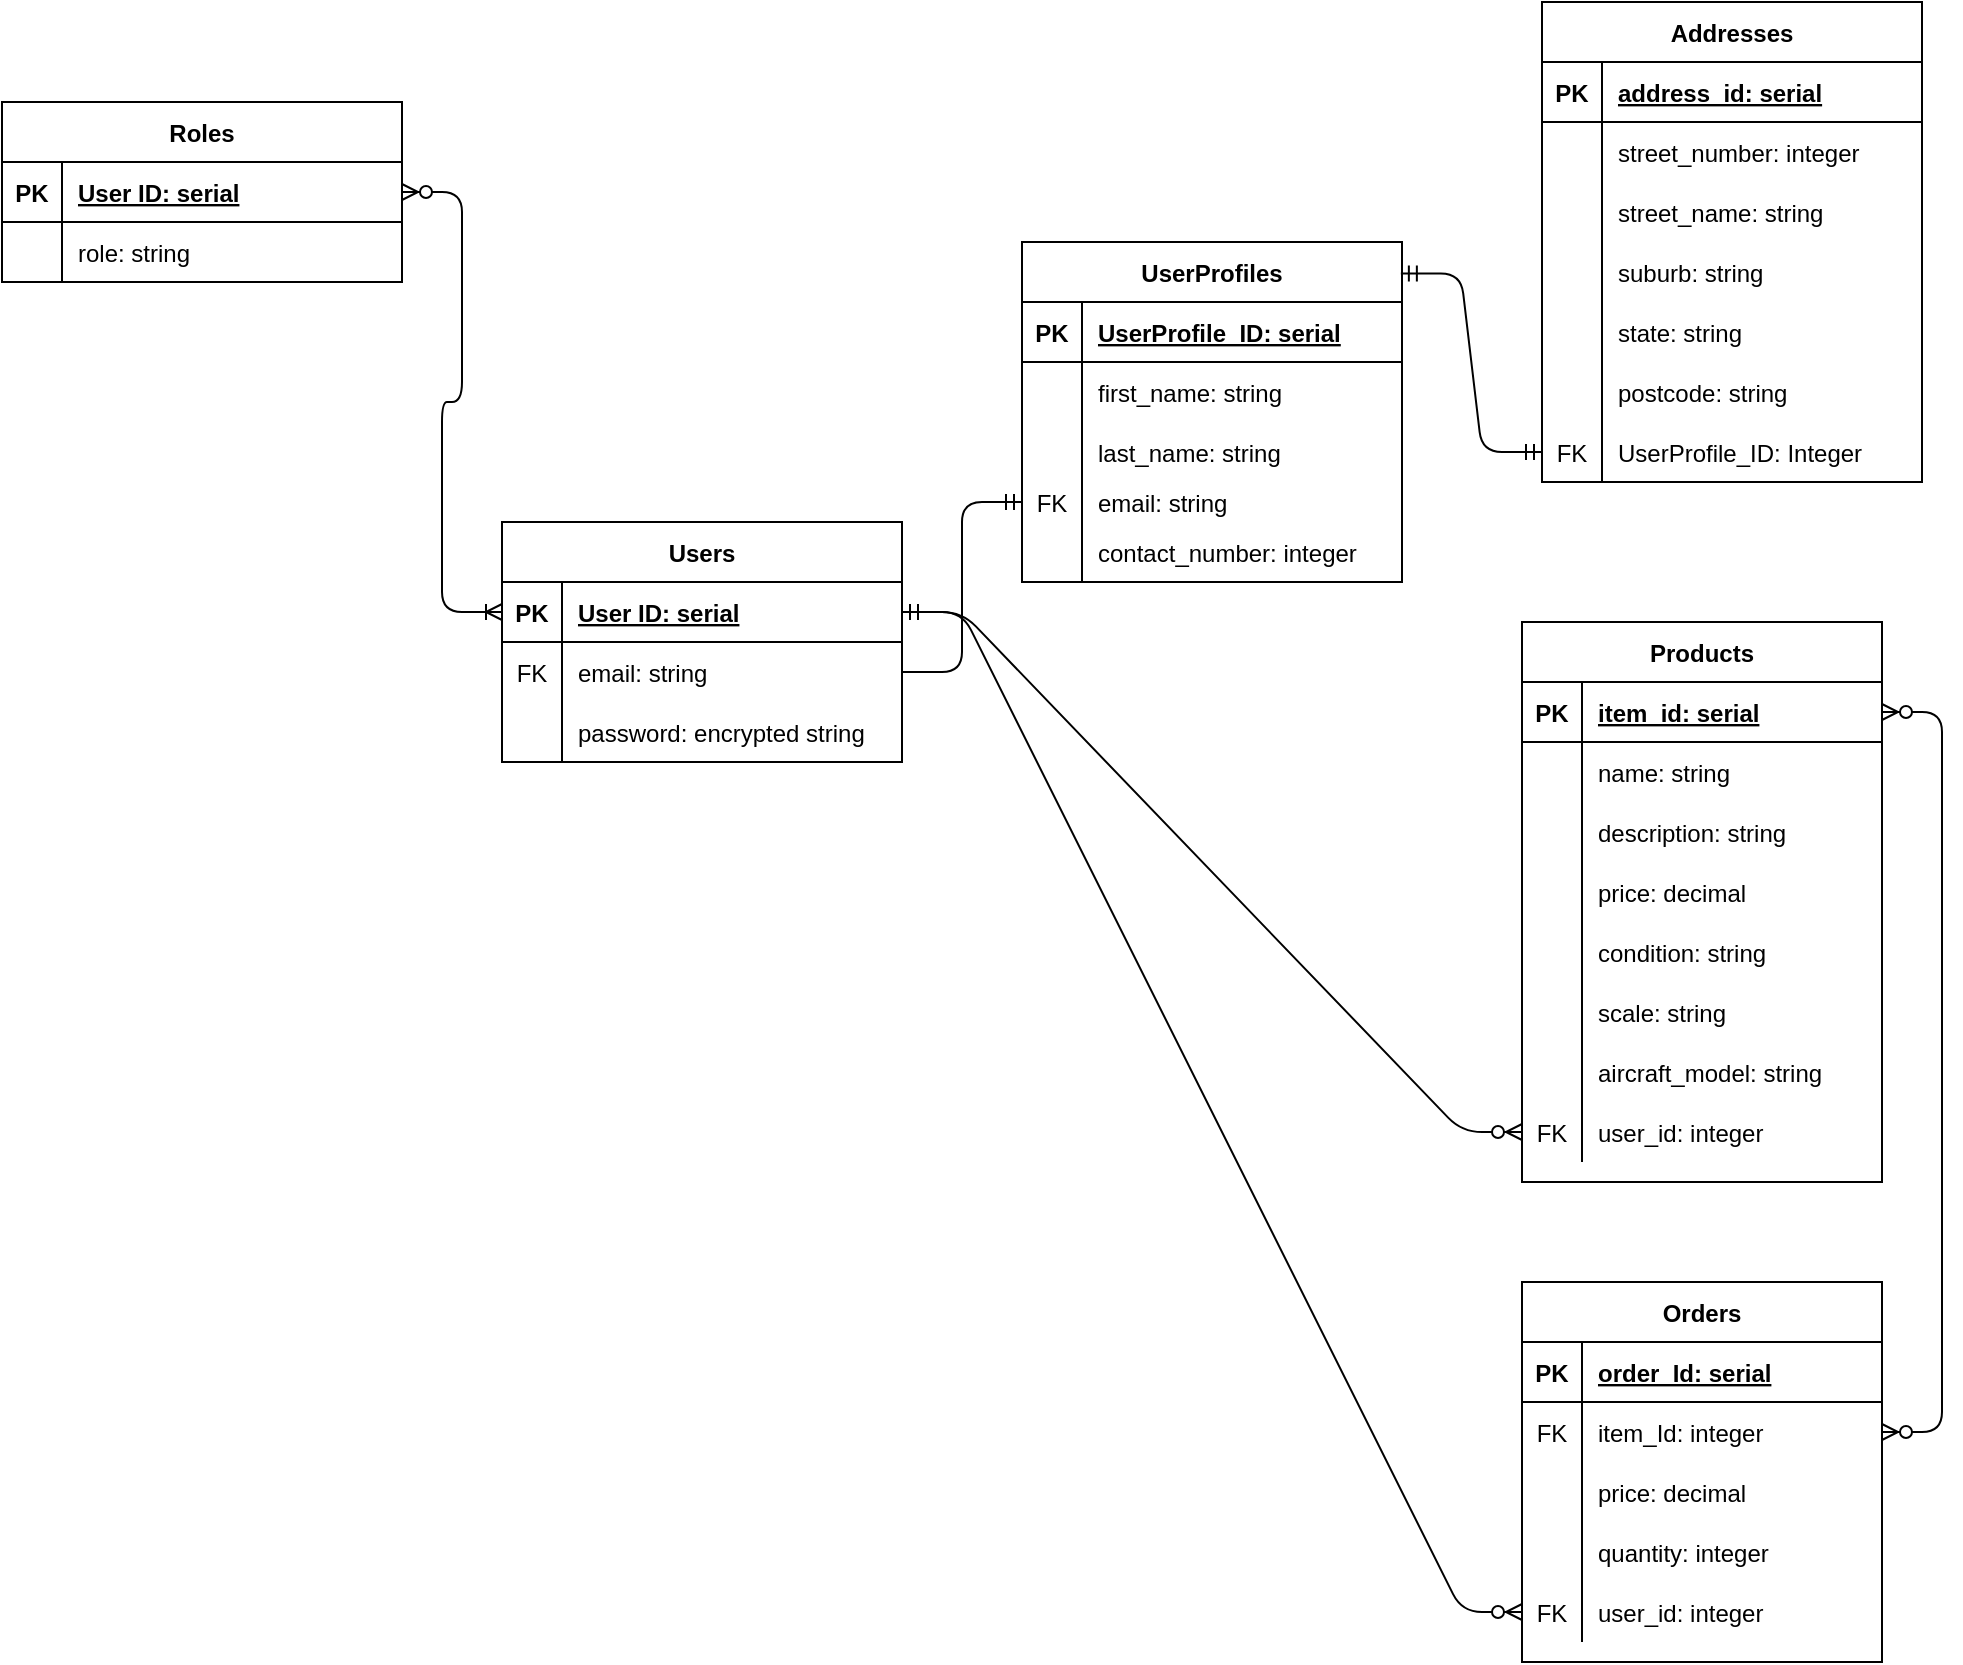 <mxfile version="14.4.9" type="device"><diagram id="3QodGe3V0IziTUcoY9eo" name="Page-1"><mxGraphModel dx="2523" dy="896" grid="1" gridSize="10" guides="1" tooltips="1" connect="1" arrows="1" fold="1" page="1" pageScale="1" pageWidth="850" pageHeight="1100" math="0" shadow="0"><root><mxCell id="0"/><mxCell id="1" parent="0"/><mxCell id="DK35KVPdJZeuAkbyNvS2-1" value="UserProfiles" style="shape=table;startSize=30;container=1;collapsible=1;childLayout=tableLayout;fixedRows=1;rowLines=0;fontStyle=1;align=center;resizeLast=1;" parent="1" vertex="1"><mxGeometry x="350" y="160" width="190" height="170" as="geometry"/></mxCell><mxCell id="DK35KVPdJZeuAkbyNvS2-2" value="" style="shape=partialRectangle;collapsible=0;dropTarget=0;pointerEvents=0;fillColor=none;top=0;left=0;bottom=1;right=0;points=[[0,0.5],[1,0.5]];portConstraint=eastwest;" parent="DK35KVPdJZeuAkbyNvS2-1" vertex="1"><mxGeometry y="30" width="190" height="30" as="geometry"/></mxCell><mxCell id="DK35KVPdJZeuAkbyNvS2-3" value="PK" style="shape=partialRectangle;connectable=0;fillColor=none;top=0;left=0;bottom=0;right=0;fontStyle=1;overflow=hidden;" parent="DK35KVPdJZeuAkbyNvS2-2" vertex="1"><mxGeometry width="30" height="30" as="geometry"/></mxCell><mxCell id="DK35KVPdJZeuAkbyNvS2-4" value="UserProfile_ID: serial" style="shape=partialRectangle;connectable=0;fillColor=none;top=0;left=0;bottom=0;right=0;align=left;spacingLeft=6;fontStyle=5;overflow=hidden;" parent="DK35KVPdJZeuAkbyNvS2-2" vertex="1"><mxGeometry x="30" width="160" height="30" as="geometry"/></mxCell><mxCell id="DK35KVPdJZeuAkbyNvS2-5" value="" style="shape=partialRectangle;collapsible=0;dropTarget=0;pointerEvents=0;fillColor=none;top=0;left=0;bottom=0;right=0;points=[[0,0.5],[1,0.5]];portConstraint=eastwest;" parent="DK35KVPdJZeuAkbyNvS2-1" vertex="1"><mxGeometry y="60" width="190" height="30" as="geometry"/></mxCell><mxCell id="DK35KVPdJZeuAkbyNvS2-6" value="" style="shape=partialRectangle;connectable=0;fillColor=none;top=0;left=0;bottom=0;right=0;editable=1;overflow=hidden;" parent="DK35KVPdJZeuAkbyNvS2-5" vertex="1"><mxGeometry width="30" height="30" as="geometry"/></mxCell><mxCell id="DK35KVPdJZeuAkbyNvS2-7" value="first_name: string" style="shape=partialRectangle;connectable=0;fillColor=none;top=0;left=0;bottom=0;right=0;align=left;spacingLeft=6;overflow=hidden;" parent="DK35KVPdJZeuAkbyNvS2-5" vertex="1"><mxGeometry x="30" width="160" height="30" as="geometry"/></mxCell><mxCell id="DK35KVPdJZeuAkbyNvS2-8" value="" style="shape=partialRectangle;collapsible=0;dropTarget=0;pointerEvents=0;fillColor=none;top=0;left=0;bottom=0;right=0;points=[[0,0.5],[1,0.5]];portConstraint=eastwest;" parent="DK35KVPdJZeuAkbyNvS2-1" vertex="1"><mxGeometry y="90" width="190" height="30" as="geometry"/></mxCell><mxCell id="DK35KVPdJZeuAkbyNvS2-9" value="" style="shape=partialRectangle;connectable=0;fillColor=none;top=0;left=0;bottom=0;right=0;editable=1;overflow=hidden;" parent="DK35KVPdJZeuAkbyNvS2-8" vertex="1"><mxGeometry width="30" height="30" as="geometry"/></mxCell><mxCell id="DK35KVPdJZeuAkbyNvS2-10" value="last_name: string" style="shape=partialRectangle;connectable=0;fillColor=none;top=0;left=0;bottom=0;right=0;align=left;spacingLeft=6;overflow=hidden;" parent="DK35KVPdJZeuAkbyNvS2-8" vertex="1"><mxGeometry x="30" width="160" height="30" as="geometry"/></mxCell><mxCell id="DK35KVPdJZeuAkbyNvS2-11" value="" style="shape=partialRectangle;collapsible=0;dropTarget=0;pointerEvents=0;fillColor=none;top=0;left=0;bottom=0;right=0;points=[[0,0.5],[1,0.5]];portConstraint=eastwest;" parent="DK35KVPdJZeuAkbyNvS2-1" vertex="1"><mxGeometry y="120" width="190" height="20" as="geometry"/></mxCell><mxCell id="DK35KVPdJZeuAkbyNvS2-12" value="FK" style="shape=partialRectangle;connectable=0;fillColor=none;top=0;left=0;bottom=0;right=0;editable=1;overflow=hidden;" parent="DK35KVPdJZeuAkbyNvS2-11" vertex="1"><mxGeometry width="30" height="20" as="geometry"/></mxCell><mxCell id="DK35KVPdJZeuAkbyNvS2-13" value="email: string" style="shape=partialRectangle;connectable=0;fillColor=none;top=0;left=0;bottom=0;right=0;align=left;spacingLeft=6;overflow=hidden;" parent="DK35KVPdJZeuAkbyNvS2-11" vertex="1"><mxGeometry x="30" width="160" height="20" as="geometry"/></mxCell><mxCell id="DK35KVPdJZeuAkbyNvS2-28" value="" style="shape=partialRectangle;collapsible=0;dropTarget=0;pointerEvents=0;fillColor=none;top=0;left=0;bottom=0;right=0;points=[[0,0.5],[1,0.5]];portConstraint=eastwest;" parent="DK35KVPdJZeuAkbyNvS2-1" vertex="1"><mxGeometry y="140" width="190" height="30" as="geometry"/></mxCell><mxCell id="DK35KVPdJZeuAkbyNvS2-29" value="" style="shape=partialRectangle;connectable=0;fillColor=none;top=0;left=0;bottom=0;right=0;editable=1;overflow=hidden;" parent="DK35KVPdJZeuAkbyNvS2-28" vertex="1"><mxGeometry width="30" height="30" as="geometry"/></mxCell><mxCell id="DK35KVPdJZeuAkbyNvS2-30" value="contact_number: integer" style="shape=partialRectangle;connectable=0;fillColor=none;top=0;left=0;bottom=0;right=0;align=left;spacingLeft=6;overflow=hidden;" parent="DK35KVPdJZeuAkbyNvS2-28" vertex="1"><mxGeometry x="30" width="160" height="30" as="geometry"/></mxCell><mxCell id="DK35KVPdJZeuAkbyNvS2-40" value="Addresses" style="shape=table;startSize=30;container=1;collapsible=1;childLayout=tableLayout;fixedRows=1;rowLines=0;fontStyle=1;align=center;resizeLast=1;" parent="1" vertex="1"><mxGeometry x="610" y="40" width="190" height="240" as="geometry"/></mxCell><mxCell id="DK35KVPdJZeuAkbyNvS2-41" value="" style="shape=partialRectangle;collapsible=0;dropTarget=0;pointerEvents=0;fillColor=none;top=0;left=0;bottom=1;right=0;points=[[0,0.5],[1,0.5]];portConstraint=eastwest;" parent="DK35KVPdJZeuAkbyNvS2-40" vertex="1"><mxGeometry y="30" width="190" height="30" as="geometry"/></mxCell><mxCell id="DK35KVPdJZeuAkbyNvS2-42" value="PK" style="shape=partialRectangle;connectable=0;fillColor=none;top=0;left=0;bottom=0;right=0;fontStyle=1;overflow=hidden;" parent="DK35KVPdJZeuAkbyNvS2-41" vertex="1"><mxGeometry width="30" height="30" as="geometry"/></mxCell><mxCell id="DK35KVPdJZeuAkbyNvS2-43" value="address_id: serial" style="shape=partialRectangle;connectable=0;fillColor=none;top=0;left=0;bottom=0;right=0;align=left;spacingLeft=6;fontStyle=5;overflow=hidden;" parent="DK35KVPdJZeuAkbyNvS2-41" vertex="1"><mxGeometry x="30" width="160" height="30" as="geometry"/></mxCell><mxCell id="DK35KVPdJZeuAkbyNvS2-44" value="" style="shape=partialRectangle;collapsible=0;dropTarget=0;pointerEvents=0;fillColor=none;top=0;left=0;bottom=0;right=0;points=[[0,0.5],[1,0.5]];portConstraint=eastwest;" parent="DK35KVPdJZeuAkbyNvS2-40" vertex="1"><mxGeometry y="60" width="190" height="30" as="geometry"/></mxCell><mxCell id="DK35KVPdJZeuAkbyNvS2-45" value="" style="shape=partialRectangle;connectable=0;fillColor=none;top=0;left=0;bottom=0;right=0;editable=1;overflow=hidden;" parent="DK35KVPdJZeuAkbyNvS2-44" vertex="1"><mxGeometry width="30" height="30" as="geometry"/></mxCell><mxCell id="DK35KVPdJZeuAkbyNvS2-46" value="street_number: integer" style="shape=partialRectangle;connectable=0;fillColor=none;top=0;left=0;bottom=0;right=0;align=left;spacingLeft=6;overflow=hidden;" parent="DK35KVPdJZeuAkbyNvS2-44" vertex="1"><mxGeometry x="30" width="160" height="30" as="geometry"/></mxCell><mxCell id="DK35KVPdJZeuAkbyNvS2-47" value="" style="shape=partialRectangle;collapsible=0;dropTarget=0;pointerEvents=0;fillColor=none;top=0;left=0;bottom=0;right=0;points=[[0,0.5],[1,0.5]];portConstraint=eastwest;" parent="DK35KVPdJZeuAkbyNvS2-40" vertex="1"><mxGeometry y="90" width="190" height="30" as="geometry"/></mxCell><mxCell id="DK35KVPdJZeuAkbyNvS2-48" value="" style="shape=partialRectangle;connectable=0;fillColor=none;top=0;left=0;bottom=0;right=0;editable=1;overflow=hidden;" parent="DK35KVPdJZeuAkbyNvS2-47" vertex="1"><mxGeometry width="30" height="30" as="geometry"/></mxCell><mxCell id="DK35KVPdJZeuAkbyNvS2-49" value="street_name: string" style="shape=partialRectangle;connectable=0;fillColor=none;top=0;left=0;bottom=0;right=0;align=left;spacingLeft=6;overflow=hidden;" parent="DK35KVPdJZeuAkbyNvS2-47" vertex="1"><mxGeometry x="30" width="160" height="30" as="geometry"/></mxCell><mxCell id="DK35KVPdJZeuAkbyNvS2-50" value="" style="shape=partialRectangle;collapsible=0;dropTarget=0;pointerEvents=0;fillColor=none;top=0;left=0;bottom=0;right=0;points=[[0,0.5],[1,0.5]];portConstraint=eastwest;" parent="DK35KVPdJZeuAkbyNvS2-40" vertex="1"><mxGeometry y="120" width="190" height="30" as="geometry"/></mxCell><mxCell id="DK35KVPdJZeuAkbyNvS2-51" value="" style="shape=partialRectangle;connectable=0;fillColor=none;top=0;left=0;bottom=0;right=0;editable=1;overflow=hidden;" parent="DK35KVPdJZeuAkbyNvS2-50" vertex="1"><mxGeometry width="30" height="30" as="geometry"/></mxCell><mxCell id="DK35KVPdJZeuAkbyNvS2-52" value="suburb: string" style="shape=partialRectangle;connectable=0;fillColor=none;top=0;left=0;bottom=0;right=0;align=left;spacingLeft=6;overflow=hidden;" parent="DK35KVPdJZeuAkbyNvS2-50" vertex="1"><mxGeometry x="30" width="160" height="30" as="geometry"/></mxCell><mxCell id="DK35KVPdJZeuAkbyNvS2-53" value="" style="shape=partialRectangle;collapsible=0;dropTarget=0;pointerEvents=0;fillColor=none;top=0;left=0;bottom=0;right=0;points=[[0,0.5],[1,0.5]];portConstraint=eastwest;" parent="DK35KVPdJZeuAkbyNvS2-40" vertex="1"><mxGeometry y="150" width="190" height="30" as="geometry"/></mxCell><mxCell id="DK35KVPdJZeuAkbyNvS2-54" value="" style="shape=partialRectangle;connectable=0;fillColor=none;top=0;left=0;bottom=0;right=0;editable=1;overflow=hidden;" parent="DK35KVPdJZeuAkbyNvS2-53" vertex="1"><mxGeometry width="30" height="30" as="geometry"/></mxCell><mxCell id="DK35KVPdJZeuAkbyNvS2-55" value="state: string" style="shape=partialRectangle;connectable=0;fillColor=none;top=0;left=0;bottom=0;right=0;align=left;spacingLeft=6;overflow=hidden;" parent="DK35KVPdJZeuAkbyNvS2-53" vertex="1"><mxGeometry x="30" width="160" height="30" as="geometry"/></mxCell><mxCell id="WpJ1RDhbAOytlN1iicSV-17" value="" style="shape=partialRectangle;collapsible=0;dropTarget=0;pointerEvents=0;fillColor=none;top=0;left=0;bottom=0;right=0;points=[[0,0.5],[1,0.5]];portConstraint=eastwest;" parent="DK35KVPdJZeuAkbyNvS2-40" vertex="1"><mxGeometry y="180" width="190" height="30" as="geometry"/></mxCell><mxCell id="WpJ1RDhbAOytlN1iicSV-18" value="" style="shape=partialRectangle;connectable=0;fillColor=none;top=0;left=0;bottom=0;right=0;editable=1;overflow=hidden;" parent="WpJ1RDhbAOytlN1iicSV-17" vertex="1"><mxGeometry width="30" height="30" as="geometry"/></mxCell><mxCell id="WpJ1RDhbAOytlN1iicSV-19" value="postcode: string" style="shape=partialRectangle;connectable=0;fillColor=none;top=0;left=0;bottom=0;right=0;align=left;spacingLeft=6;overflow=hidden;" parent="WpJ1RDhbAOytlN1iicSV-17" vertex="1"><mxGeometry x="30" width="160" height="30" as="geometry"/></mxCell><mxCell id="jO7rqBjLs38arFsS5Vw5-1" value="" style="shape=partialRectangle;collapsible=0;dropTarget=0;pointerEvents=0;fillColor=none;top=0;left=0;bottom=0;right=0;points=[[0,0.5],[1,0.5]];portConstraint=eastwest;" parent="DK35KVPdJZeuAkbyNvS2-40" vertex="1"><mxGeometry y="210" width="190" height="30" as="geometry"/></mxCell><mxCell id="jO7rqBjLs38arFsS5Vw5-2" value="FK" style="shape=partialRectangle;connectable=0;fillColor=none;top=0;left=0;bottom=0;right=0;editable=1;overflow=hidden;" parent="jO7rqBjLs38arFsS5Vw5-1" vertex="1"><mxGeometry width="30" height="30" as="geometry"/></mxCell><mxCell id="jO7rqBjLs38arFsS5Vw5-3" value="UserProfile_ID: Integer" style="shape=partialRectangle;connectable=0;fillColor=none;top=0;left=0;bottom=0;right=0;align=left;spacingLeft=6;overflow=hidden;" parent="jO7rqBjLs38arFsS5Vw5-1" vertex="1"><mxGeometry x="30" width="160" height="30" as="geometry"/></mxCell><mxCell id="DK35KVPdJZeuAkbyNvS2-86" value="Orders" style="shape=table;startSize=30;container=1;collapsible=1;childLayout=tableLayout;fixedRows=1;rowLines=0;fontStyle=1;align=center;resizeLast=1;" parent="1" vertex="1"><mxGeometry x="600" y="680" width="180" height="190" as="geometry"/></mxCell><mxCell id="DK35KVPdJZeuAkbyNvS2-87" value="" style="shape=partialRectangle;collapsible=0;dropTarget=0;pointerEvents=0;fillColor=none;top=0;left=0;bottom=1;right=0;points=[[0,0.5],[1,0.5]];portConstraint=eastwest;" parent="DK35KVPdJZeuAkbyNvS2-86" vertex="1"><mxGeometry y="30" width="180" height="30" as="geometry"/></mxCell><mxCell id="DK35KVPdJZeuAkbyNvS2-88" value="PK" style="shape=partialRectangle;connectable=0;fillColor=none;top=0;left=0;bottom=0;right=0;fontStyle=1;overflow=hidden;" parent="DK35KVPdJZeuAkbyNvS2-87" vertex="1"><mxGeometry width="30.0" height="30" as="geometry"/></mxCell><mxCell id="DK35KVPdJZeuAkbyNvS2-89" value="order_Id: serial" style="shape=partialRectangle;connectable=0;fillColor=none;top=0;left=0;bottom=0;right=0;align=left;spacingLeft=6;fontStyle=5;overflow=hidden;" parent="DK35KVPdJZeuAkbyNvS2-87" vertex="1"><mxGeometry x="30.0" width="150.0" height="30" as="geometry"/></mxCell><mxCell id="DK35KVPdJZeuAkbyNvS2-90" value="" style="shape=partialRectangle;collapsible=0;dropTarget=0;pointerEvents=0;fillColor=none;top=0;left=0;bottom=0;right=0;points=[[0,0.5],[1,0.5]];portConstraint=eastwest;" parent="DK35KVPdJZeuAkbyNvS2-86" vertex="1"><mxGeometry y="60" width="180" height="30" as="geometry"/></mxCell><mxCell id="DK35KVPdJZeuAkbyNvS2-91" value="FK" style="shape=partialRectangle;connectable=0;fillColor=none;top=0;left=0;bottom=0;right=0;editable=1;overflow=hidden;" parent="DK35KVPdJZeuAkbyNvS2-90" vertex="1"><mxGeometry width="30.0" height="30" as="geometry"/></mxCell><mxCell id="DK35KVPdJZeuAkbyNvS2-92" value="item_Id: integer" style="shape=partialRectangle;connectable=0;fillColor=none;top=0;left=0;bottom=0;right=0;align=left;spacingLeft=6;overflow=hidden;" parent="DK35KVPdJZeuAkbyNvS2-90" vertex="1"><mxGeometry x="30.0" width="150.0" height="30" as="geometry"/></mxCell><mxCell id="DK35KVPdJZeuAkbyNvS2-93" value="" style="shape=partialRectangle;collapsible=0;dropTarget=0;pointerEvents=0;fillColor=none;top=0;left=0;bottom=0;right=0;points=[[0,0.5],[1,0.5]];portConstraint=eastwest;" parent="DK35KVPdJZeuAkbyNvS2-86" vertex="1"><mxGeometry y="90" width="180" height="30" as="geometry"/></mxCell><mxCell id="DK35KVPdJZeuAkbyNvS2-94" value="" style="shape=partialRectangle;connectable=0;fillColor=none;top=0;left=0;bottom=0;right=0;editable=1;overflow=hidden;" parent="DK35KVPdJZeuAkbyNvS2-93" vertex="1"><mxGeometry width="30.0" height="30" as="geometry"/></mxCell><mxCell id="DK35KVPdJZeuAkbyNvS2-95" value="price: decimal" style="shape=partialRectangle;connectable=0;fillColor=none;top=0;left=0;bottom=0;right=0;align=left;spacingLeft=6;overflow=hidden;" parent="DK35KVPdJZeuAkbyNvS2-93" vertex="1"><mxGeometry x="30.0" width="150.0" height="30" as="geometry"/></mxCell><mxCell id="DK35KVPdJZeuAkbyNvS2-96" value="" style="shape=partialRectangle;collapsible=0;dropTarget=0;pointerEvents=0;fillColor=none;top=0;left=0;bottom=0;right=0;points=[[0,0.5],[1,0.5]];portConstraint=eastwest;" parent="DK35KVPdJZeuAkbyNvS2-86" vertex="1"><mxGeometry y="120" width="180" height="30" as="geometry"/></mxCell><mxCell id="DK35KVPdJZeuAkbyNvS2-97" value="" style="shape=partialRectangle;connectable=0;fillColor=none;top=0;left=0;bottom=0;right=0;editable=1;overflow=hidden;" parent="DK35KVPdJZeuAkbyNvS2-96" vertex="1"><mxGeometry width="30.0" height="30" as="geometry"/></mxCell><mxCell id="DK35KVPdJZeuAkbyNvS2-98" value="quantity: integer" style="shape=partialRectangle;connectable=0;fillColor=none;top=0;left=0;bottom=0;right=0;align=left;spacingLeft=6;overflow=hidden;" parent="DK35KVPdJZeuAkbyNvS2-96" vertex="1"><mxGeometry x="30.0" width="150.0" height="30" as="geometry"/></mxCell><mxCell id="uwaTmogDWFW5ZFLImmJB-7" value="" style="shape=partialRectangle;collapsible=0;dropTarget=0;pointerEvents=0;fillColor=none;top=0;left=0;bottom=0;right=0;points=[[0,0.5],[1,0.5]];portConstraint=eastwest;" parent="DK35KVPdJZeuAkbyNvS2-86" vertex="1"><mxGeometry y="150" width="180" height="30" as="geometry"/></mxCell><mxCell id="uwaTmogDWFW5ZFLImmJB-8" value="FK" style="shape=partialRectangle;connectable=0;fillColor=none;top=0;left=0;bottom=0;right=0;editable=1;overflow=hidden;" parent="uwaTmogDWFW5ZFLImmJB-7" vertex="1"><mxGeometry width="30.0" height="30" as="geometry"/></mxCell><mxCell id="uwaTmogDWFW5ZFLImmJB-9" value="user_id: integer" style="shape=partialRectangle;connectable=0;fillColor=none;top=0;left=0;bottom=0;right=0;align=left;spacingLeft=6;overflow=hidden;" parent="uwaTmogDWFW5ZFLImmJB-7" vertex="1"><mxGeometry x="30.0" width="150.0" height="30" as="geometry"/></mxCell><mxCell id="DK35KVPdJZeuAkbyNvS2-113" value="Products" style="shape=table;startSize=30;container=1;collapsible=1;childLayout=tableLayout;fixedRows=1;rowLines=0;fontStyle=1;align=center;resizeLast=1;" parent="1" vertex="1"><mxGeometry x="600" y="350" width="180" height="280" as="geometry"/></mxCell><mxCell id="DK35KVPdJZeuAkbyNvS2-114" value="" style="shape=partialRectangle;collapsible=0;dropTarget=0;pointerEvents=0;fillColor=none;top=0;left=0;bottom=1;right=0;points=[[0,0.5],[1,0.5]];portConstraint=eastwest;" parent="DK35KVPdJZeuAkbyNvS2-113" vertex="1"><mxGeometry y="30" width="180" height="30" as="geometry"/></mxCell><mxCell id="DK35KVPdJZeuAkbyNvS2-115" value="PK" style="shape=partialRectangle;connectable=0;fillColor=none;top=0;left=0;bottom=0;right=0;fontStyle=1;overflow=hidden;" parent="DK35KVPdJZeuAkbyNvS2-114" vertex="1"><mxGeometry width="30.0" height="30" as="geometry"/></mxCell><mxCell id="DK35KVPdJZeuAkbyNvS2-116" value="item_id: serial" style="shape=partialRectangle;connectable=0;fillColor=none;top=0;left=0;bottom=0;right=0;align=left;spacingLeft=6;fontStyle=5;overflow=hidden;" parent="DK35KVPdJZeuAkbyNvS2-114" vertex="1"><mxGeometry x="30.0" width="150.0" height="30" as="geometry"/></mxCell><mxCell id="DK35KVPdJZeuAkbyNvS2-117" value="" style="shape=partialRectangle;collapsible=0;dropTarget=0;pointerEvents=0;fillColor=none;top=0;left=0;bottom=0;right=0;points=[[0,0.5],[1,0.5]];portConstraint=eastwest;" parent="DK35KVPdJZeuAkbyNvS2-113" vertex="1"><mxGeometry y="60" width="180" height="30" as="geometry"/></mxCell><mxCell id="DK35KVPdJZeuAkbyNvS2-118" value="" style="shape=partialRectangle;connectable=0;fillColor=none;top=0;left=0;bottom=0;right=0;editable=1;overflow=hidden;" parent="DK35KVPdJZeuAkbyNvS2-117" vertex="1"><mxGeometry width="30.0" height="30" as="geometry"/></mxCell><mxCell id="DK35KVPdJZeuAkbyNvS2-119" value="name: string" style="shape=partialRectangle;connectable=0;fillColor=none;top=0;left=0;bottom=0;right=0;align=left;spacingLeft=6;overflow=hidden;" parent="DK35KVPdJZeuAkbyNvS2-117" vertex="1"><mxGeometry x="30.0" width="150.0" height="30" as="geometry"/></mxCell><mxCell id="DK35KVPdJZeuAkbyNvS2-120" value="" style="shape=partialRectangle;collapsible=0;dropTarget=0;pointerEvents=0;fillColor=none;top=0;left=0;bottom=0;right=0;points=[[0,0.5],[1,0.5]];portConstraint=eastwest;" parent="DK35KVPdJZeuAkbyNvS2-113" vertex="1"><mxGeometry y="90" width="180" height="30" as="geometry"/></mxCell><mxCell id="DK35KVPdJZeuAkbyNvS2-121" value="" style="shape=partialRectangle;connectable=0;fillColor=none;top=0;left=0;bottom=0;right=0;editable=1;overflow=hidden;" parent="DK35KVPdJZeuAkbyNvS2-120" vertex="1"><mxGeometry width="30.0" height="30" as="geometry"/></mxCell><mxCell id="DK35KVPdJZeuAkbyNvS2-122" value="description: string" style="shape=partialRectangle;connectable=0;fillColor=none;top=0;left=0;bottom=0;right=0;align=left;spacingLeft=6;overflow=hidden;" parent="DK35KVPdJZeuAkbyNvS2-120" vertex="1"><mxGeometry x="30.0" width="150.0" height="30" as="geometry"/></mxCell><mxCell id="DK35KVPdJZeuAkbyNvS2-123" value="" style="shape=partialRectangle;collapsible=0;dropTarget=0;pointerEvents=0;fillColor=none;top=0;left=0;bottom=0;right=0;points=[[0,0.5],[1,0.5]];portConstraint=eastwest;" parent="DK35KVPdJZeuAkbyNvS2-113" vertex="1"><mxGeometry y="120" width="180" height="30" as="geometry"/></mxCell><mxCell id="DK35KVPdJZeuAkbyNvS2-124" value="" style="shape=partialRectangle;connectable=0;fillColor=none;top=0;left=0;bottom=0;right=0;editable=1;overflow=hidden;" parent="DK35KVPdJZeuAkbyNvS2-123" vertex="1"><mxGeometry width="30.0" height="30" as="geometry"/></mxCell><mxCell id="DK35KVPdJZeuAkbyNvS2-125" value="price: decimal" style="shape=partialRectangle;connectable=0;fillColor=none;top=0;left=0;bottom=0;right=0;align=left;spacingLeft=6;overflow=hidden;" parent="DK35KVPdJZeuAkbyNvS2-123" vertex="1"><mxGeometry x="30.0" width="150.0" height="30" as="geometry"/></mxCell><mxCell id="uwaTmogDWFW5ZFLImmJB-10" value="" style="shape=partialRectangle;collapsible=0;dropTarget=0;pointerEvents=0;fillColor=none;top=0;left=0;bottom=0;right=0;points=[[0,0.5],[1,0.5]];portConstraint=eastwest;" parent="DK35KVPdJZeuAkbyNvS2-113" vertex="1"><mxGeometry y="150" width="180" height="30" as="geometry"/></mxCell><mxCell id="uwaTmogDWFW5ZFLImmJB-11" value="" style="shape=partialRectangle;connectable=0;fillColor=none;top=0;left=0;bottom=0;right=0;editable=1;overflow=hidden;" parent="uwaTmogDWFW5ZFLImmJB-10" vertex="1"><mxGeometry width="30.0" height="30" as="geometry"/></mxCell><mxCell id="uwaTmogDWFW5ZFLImmJB-12" value="condition: string" style="shape=partialRectangle;connectable=0;fillColor=none;top=0;left=0;bottom=0;right=0;align=left;spacingLeft=6;overflow=hidden;" parent="uwaTmogDWFW5ZFLImmJB-10" vertex="1"><mxGeometry x="30.0" width="150.0" height="30" as="geometry"/></mxCell><mxCell id="4TnrwtErxXe77J8_PG0E-1" value="" style="shape=partialRectangle;collapsible=0;dropTarget=0;pointerEvents=0;fillColor=none;top=0;left=0;bottom=0;right=0;points=[[0,0.5],[1,0.5]];portConstraint=eastwest;" parent="DK35KVPdJZeuAkbyNvS2-113" vertex="1"><mxGeometry y="180" width="180" height="30" as="geometry"/></mxCell><mxCell id="4TnrwtErxXe77J8_PG0E-2" value="" style="shape=partialRectangle;connectable=0;fillColor=none;top=0;left=0;bottom=0;right=0;editable=1;overflow=hidden;" parent="4TnrwtErxXe77J8_PG0E-1" vertex="1"><mxGeometry width="30.0" height="30" as="geometry"/></mxCell><mxCell id="4TnrwtErxXe77J8_PG0E-3" value="" style="shape=partialRectangle;connectable=0;fillColor=none;top=0;left=0;bottom=0;right=0;align=left;spacingLeft=6;overflow=hidden;" parent="4TnrwtErxXe77J8_PG0E-1" vertex="1"><mxGeometry x="30.0" width="150.0" height="30" as="geometry"/></mxCell><mxCell id="4TnrwtErxXe77J8_PG0E-8" value="" style="shape=partialRectangle;collapsible=0;dropTarget=0;pointerEvents=0;fillColor=none;top=0;left=0;bottom=0;right=0;points=[[0,0.5],[1,0.5]];portConstraint=eastwest;" parent="DK35KVPdJZeuAkbyNvS2-113" vertex="1"><mxGeometry y="210" width="180" height="30" as="geometry"/></mxCell><mxCell id="4TnrwtErxXe77J8_PG0E-9" value="" style="shape=partialRectangle;connectable=0;fillColor=none;top=0;left=0;bottom=0;right=0;editable=1;overflow=hidden;" parent="4TnrwtErxXe77J8_PG0E-8" vertex="1"><mxGeometry width="30.0" height="30" as="geometry"/></mxCell><mxCell id="4TnrwtErxXe77J8_PG0E-10" value="aircraft_model: string" style="shape=partialRectangle;connectable=0;fillColor=none;top=0;left=0;bottom=0;right=0;align=left;spacingLeft=6;overflow=hidden;" parent="4TnrwtErxXe77J8_PG0E-8" vertex="1"><mxGeometry x="30.0" width="150.0" height="30" as="geometry"/></mxCell><mxCell id="4TnrwtErxXe77J8_PG0E-27" value="" style="shape=partialRectangle;collapsible=0;dropTarget=0;pointerEvents=0;fillColor=none;top=0;left=0;bottom=0;right=0;points=[[0,0.5],[1,0.5]];portConstraint=eastwest;" parent="DK35KVPdJZeuAkbyNvS2-113" vertex="1"><mxGeometry y="240" width="180" height="30" as="geometry"/></mxCell><mxCell id="4TnrwtErxXe77J8_PG0E-28" value="FK" style="shape=partialRectangle;connectable=0;fillColor=none;top=0;left=0;bottom=0;right=0;editable=1;overflow=hidden;" parent="4TnrwtErxXe77J8_PG0E-27" vertex="1"><mxGeometry width="30.0" height="30" as="geometry"/></mxCell><mxCell id="4TnrwtErxXe77J8_PG0E-29" value="user_id: integer" style="shape=partialRectangle;connectable=0;fillColor=none;top=0;left=0;bottom=0;right=0;align=left;spacingLeft=6;overflow=hidden;" parent="4TnrwtErxXe77J8_PG0E-27" vertex="1"><mxGeometry x="30.0" width="150.0" height="30" as="geometry"/></mxCell><mxCell id="WpJ1RDhbAOytlN1iicSV-43" value="" style="edgeStyle=entityRelationEdgeStyle;fontSize=12;html=1;endArrow=ERzeroToMany;startArrow=ERmandOne;exitX=1;exitY=0.5;exitDx=0;exitDy=0;" parent="1" source="jO7rqBjLs38arFsS5Vw5-9" target="uwaTmogDWFW5ZFLImmJB-7" edge="1"><mxGeometry width="100" height="100" relative="1" as="geometry"><mxPoint x="-30" y="240" as="sourcePoint"/><mxPoint x="330" y="665" as="targetPoint"/></mxGeometry></mxCell><mxCell id="uwaTmogDWFW5ZFLImmJB-4" value="" style="edgeStyle=entityRelationEdgeStyle;fontSize=12;html=1;endArrow=ERzeroToMany;endFill=1;startArrow=ERzeroToMany;exitX=1;exitY=0.5;exitDx=0;exitDy=0;entryX=1;entryY=0.5;entryDx=0;entryDy=0;" parent="1" source="DK35KVPdJZeuAkbyNvS2-90" target="DK35KVPdJZeuAkbyNvS2-114" edge="1"><mxGeometry width="100" height="100" relative="1" as="geometry"><mxPoint x="860" y="770" as="sourcePoint"/><mxPoint x="870" y="480" as="targetPoint"/></mxGeometry></mxCell><mxCell id="uwaTmogDWFW5ZFLImmJB-13" value="" style="edgeStyle=entityRelationEdgeStyle;fontSize=12;html=1;endArrow=ERzeroToMany;startArrow=ERmandOne;exitX=1;exitY=0.5;exitDx=0;exitDy=0;entryX=0;entryY=0.5;entryDx=0;entryDy=0;" parent="1" source="jO7rqBjLs38arFsS5Vw5-9" target="4TnrwtErxXe77J8_PG0E-27" edge="1"><mxGeometry width="100" height="100" relative="1" as="geometry"><mxPoint x="410" y="470" as="sourcePoint"/><mxPoint x="510" y="370" as="targetPoint"/></mxGeometry></mxCell><mxCell id="4TnrwtErxXe77J8_PG0E-7" value="scale: string" style="shape=partialRectangle;connectable=0;fillColor=none;top=0;left=0;bottom=0;right=0;align=left;spacingLeft=6;overflow=hidden;" parent="1" vertex="1"><mxGeometry x="630" y="530" width="150" height="30" as="geometry"/></mxCell><mxCell id="jO7rqBjLs38arFsS5Vw5-8" value="Users" style="shape=table;startSize=30;container=1;collapsible=1;childLayout=tableLayout;fixedRows=1;rowLines=0;fontStyle=1;align=center;resizeLast=1;" parent="1" vertex="1"><mxGeometry x="90" y="300" width="200" height="120" as="geometry"/></mxCell><mxCell id="jO7rqBjLs38arFsS5Vw5-9" value="" style="shape=partialRectangle;collapsible=0;dropTarget=0;pointerEvents=0;fillColor=none;top=0;left=0;bottom=1;right=0;points=[[0,0.5],[1,0.5]];portConstraint=eastwest;" parent="jO7rqBjLs38arFsS5Vw5-8" vertex="1"><mxGeometry y="30" width="200" height="30" as="geometry"/></mxCell><mxCell id="jO7rqBjLs38arFsS5Vw5-10" value="PK" style="shape=partialRectangle;connectable=0;fillColor=none;top=0;left=0;bottom=0;right=0;fontStyle=1;overflow=hidden;" parent="jO7rqBjLs38arFsS5Vw5-9" vertex="1"><mxGeometry width="30" height="30" as="geometry"/></mxCell><mxCell id="jO7rqBjLs38arFsS5Vw5-11" value="User ID: serial" style="shape=partialRectangle;connectable=0;fillColor=none;top=0;left=0;bottom=0;right=0;align=left;spacingLeft=6;fontStyle=5;overflow=hidden;" parent="jO7rqBjLs38arFsS5Vw5-9" vertex="1"><mxGeometry x="30" width="170" height="30" as="geometry"/></mxCell><mxCell id="jO7rqBjLs38arFsS5Vw5-12" value="" style="shape=partialRectangle;collapsible=0;dropTarget=0;pointerEvents=0;fillColor=none;top=0;left=0;bottom=0;right=0;points=[[0,0.5],[1,0.5]];portConstraint=eastwest;" parent="jO7rqBjLs38arFsS5Vw5-8" vertex="1"><mxGeometry y="60" width="200" height="30" as="geometry"/></mxCell><mxCell id="jO7rqBjLs38arFsS5Vw5-13" value="FK" style="shape=partialRectangle;connectable=0;fillColor=none;top=0;left=0;bottom=0;right=0;editable=1;overflow=hidden;" parent="jO7rqBjLs38arFsS5Vw5-12" vertex="1"><mxGeometry width="30" height="30" as="geometry"/></mxCell><mxCell id="jO7rqBjLs38arFsS5Vw5-14" value="email: string" style="shape=partialRectangle;connectable=0;fillColor=none;top=0;left=0;bottom=0;right=0;align=left;spacingLeft=6;overflow=hidden;" parent="jO7rqBjLs38arFsS5Vw5-12" vertex="1"><mxGeometry x="30" width="170" height="30" as="geometry"/></mxCell><mxCell id="jO7rqBjLs38arFsS5Vw5-15" value="" style="shape=partialRectangle;collapsible=0;dropTarget=0;pointerEvents=0;fillColor=none;top=0;left=0;bottom=0;right=0;points=[[0,0.5],[1,0.5]];portConstraint=eastwest;" parent="jO7rqBjLs38arFsS5Vw5-8" vertex="1"><mxGeometry y="90" width="200" height="30" as="geometry"/></mxCell><mxCell id="jO7rqBjLs38arFsS5Vw5-16" value="" style="shape=partialRectangle;connectable=0;fillColor=none;top=0;left=0;bottom=0;right=0;editable=1;overflow=hidden;" parent="jO7rqBjLs38arFsS5Vw5-15" vertex="1"><mxGeometry width="30" height="30" as="geometry"/></mxCell><mxCell id="jO7rqBjLs38arFsS5Vw5-17" value="password: encrypted string" style="shape=partialRectangle;connectable=0;fillColor=none;top=0;left=0;bottom=0;right=0;align=left;spacingLeft=6;overflow=hidden;" parent="jO7rqBjLs38arFsS5Vw5-15" vertex="1"><mxGeometry x="30" width="170" height="30" as="geometry"/></mxCell><mxCell id="jO7rqBjLs38arFsS5Vw5-24" value="" style="edgeStyle=entityRelationEdgeStyle;fontSize=12;html=1;endArrow=ERmandOne;exitX=1;exitY=0.5;exitDx=0;exitDy=0;entryX=0;entryY=0.5;entryDx=0;entryDy=0;" parent="1" source="jO7rqBjLs38arFsS5Vw5-12" target="DK35KVPdJZeuAkbyNvS2-11" edge="1"><mxGeometry width="100" height="100" relative="1" as="geometry"><mxPoint x="140" y="150" as="sourcePoint"/><mxPoint x="240" y="50" as="targetPoint"/></mxGeometry></mxCell><mxCell id="jO7rqBjLs38arFsS5Vw5-40" value="Roles" style="shape=table;startSize=30;container=1;collapsible=1;childLayout=tableLayout;fixedRows=1;rowLines=0;fontStyle=1;align=center;resizeLast=1;" parent="1" vertex="1"><mxGeometry x="-160" y="90" width="200" height="90" as="geometry"/></mxCell><mxCell id="jO7rqBjLs38arFsS5Vw5-41" value="" style="shape=partialRectangle;collapsible=0;dropTarget=0;pointerEvents=0;fillColor=none;top=0;left=0;bottom=1;right=0;points=[[0,0.5],[1,0.5]];portConstraint=eastwest;" parent="jO7rqBjLs38arFsS5Vw5-40" vertex="1"><mxGeometry y="30" width="200" height="30" as="geometry"/></mxCell><mxCell id="jO7rqBjLs38arFsS5Vw5-42" value="PK" style="shape=partialRectangle;connectable=0;fillColor=none;top=0;left=0;bottom=0;right=0;fontStyle=1;overflow=hidden;" parent="jO7rqBjLs38arFsS5Vw5-41" vertex="1"><mxGeometry width="30" height="30" as="geometry"/></mxCell><mxCell id="jO7rqBjLs38arFsS5Vw5-43" value="User ID: serial" style="shape=partialRectangle;connectable=0;fillColor=none;top=0;left=0;bottom=0;right=0;align=left;spacingLeft=6;fontStyle=5;overflow=hidden;" parent="jO7rqBjLs38arFsS5Vw5-41" vertex="1"><mxGeometry x="30" width="170" height="30" as="geometry"/></mxCell><mxCell id="jO7rqBjLs38arFsS5Vw5-44" value="" style="shape=partialRectangle;collapsible=0;dropTarget=0;pointerEvents=0;fillColor=none;top=0;left=0;bottom=0;right=0;points=[[0,0.5],[1,0.5]];portConstraint=eastwest;" parent="jO7rqBjLs38arFsS5Vw5-40" vertex="1"><mxGeometry y="60" width="200" height="30" as="geometry"/></mxCell><mxCell id="jO7rqBjLs38arFsS5Vw5-45" value="" style="shape=partialRectangle;connectable=0;fillColor=none;top=0;left=0;bottom=0;right=0;editable=1;overflow=hidden;" parent="jO7rqBjLs38arFsS5Vw5-44" vertex="1"><mxGeometry width="30" height="30" as="geometry"/></mxCell><mxCell id="jO7rqBjLs38arFsS5Vw5-46" value="role: string" style="shape=partialRectangle;connectable=0;fillColor=none;top=0;left=0;bottom=0;right=0;align=left;spacingLeft=6;overflow=hidden;" parent="jO7rqBjLs38arFsS5Vw5-44" vertex="1"><mxGeometry x="30" width="170" height="30" as="geometry"/></mxCell><mxCell id="J8KOYUBoqD557aehUCHi-7" value="" style="edgeStyle=entityRelationEdgeStyle;fontSize=12;html=1;endArrow=ERoneToMany;startArrow=ERzeroToMany;exitX=1;exitY=0.5;exitDx=0;exitDy=0;entryX=0;entryY=0.5;entryDx=0;entryDy=0;" edge="1" parent="1" source="jO7rqBjLs38arFsS5Vw5-41" target="jO7rqBjLs38arFsS5Vw5-9"><mxGeometry width="100" height="100" relative="1" as="geometry"><mxPoint x="-60" y="370" as="sourcePoint"/><mxPoint x="40" y="270" as="targetPoint"/></mxGeometry></mxCell><mxCell id="J8KOYUBoqD557aehUCHi-8" value="" style="edgeStyle=entityRelationEdgeStyle;fontSize=12;html=1;endArrow=ERmandOne;startArrow=ERmandOne;entryX=0;entryY=0.5;entryDx=0;entryDy=0;exitX=0.997;exitY=0.093;exitDx=0;exitDy=0;exitPerimeter=0;" edge="1" parent="1" source="DK35KVPdJZeuAkbyNvS2-1" target="jO7rqBjLs38arFsS5Vw5-1"><mxGeometry width="100" height="100" relative="1" as="geometry"><mxPoint x="390" y="130" as="sourcePoint"/><mxPoint x="490" y="30" as="targetPoint"/></mxGeometry></mxCell></root></mxGraphModel></diagram></mxfile>